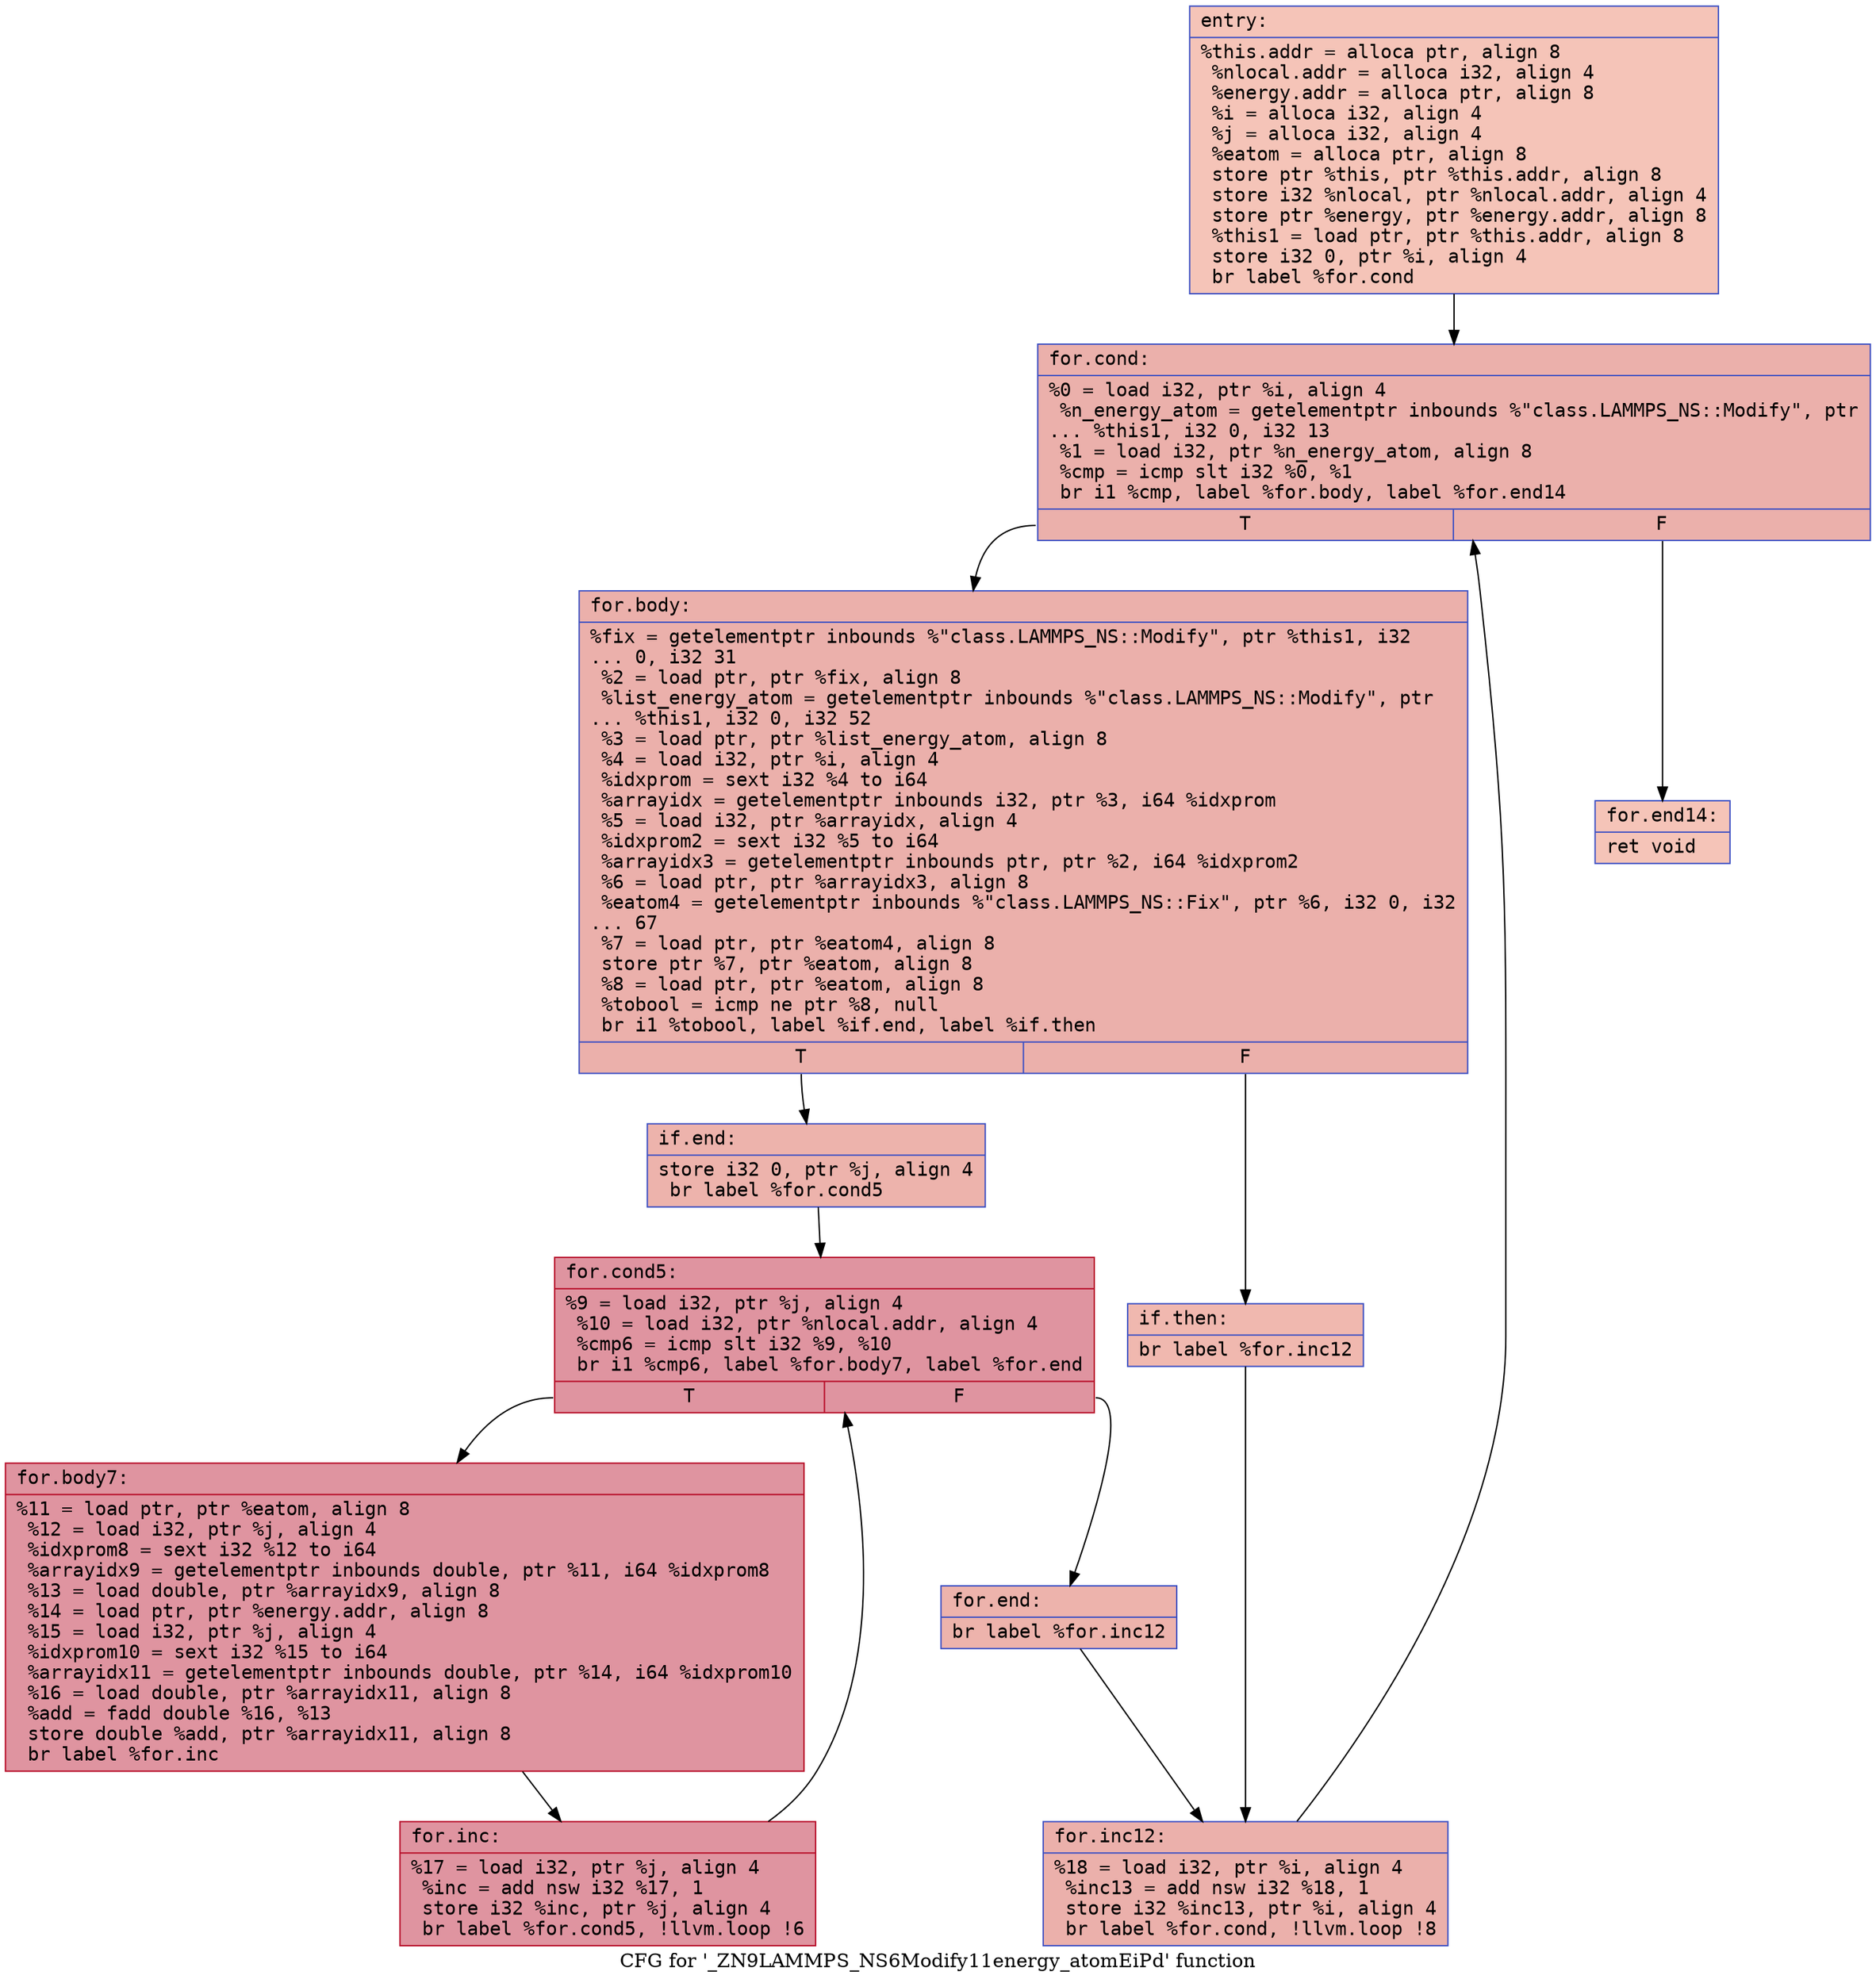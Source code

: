 digraph "CFG for '_ZN9LAMMPS_NS6Modify11energy_atomEiPd' function" {
	label="CFG for '_ZN9LAMMPS_NS6Modify11energy_atomEiPd' function";

	Node0x561f162d5540 [shape=record,color="#3d50c3ff", style=filled, fillcolor="#e97a5f70" fontname="Courier",label="{entry:\l|  %this.addr = alloca ptr, align 8\l  %nlocal.addr = alloca i32, align 4\l  %energy.addr = alloca ptr, align 8\l  %i = alloca i32, align 4\l  %j = alloca i32, align 4\l  %eatom = alloca ptr, align 8\l  store ptr %this, ptr %this.addr, align 8\l  store i32 %nlocal, ptr %nlocal.addr, align 4\l  store ptr %energy, ptr %energy.addr, align 8\l  %this1 = load ptr, ptr %this.addr, align 8\l  store i32 0, ptr %i, align 4\l  br label %for.cond\l}"];
	Node0x561f162d5540 -> Node0x561f162d5bc0[tooltip="entry -> for.cond\nProbability 100.00%" ];
	Node0x561f162d5bc0 [shape=record,color="#3d50c3ff", style=filled, fillcolor="#d24b4070" fontname="Courier",label="{for.cond:\l|  %0 = load i32, ptr %i, align 4\l  %n_energy_atom = getelementptr inbounds %\"class.LAMMPS_NS::Modify\", ptr\l... %this1, i32 0, i32 13\l  %1 = load i32, ptr %n_energy_atom, align 8\l  %cmp = icmp slt i32 %0, %1\l  br i1 %cmp, label %for.body, label %for.end14\l|{<s0>T|<s1>F}}"];
	Node0x561f162d5bc0:s0 -> Node0x561f162d6050[tooltip="for.cond -> for.body\nProbability 96.88%" ];
	Node0x561f162d5bc0:s1 -> Node0x561f162d60a0[tooltip="for.cond -> for.end14\nProbability 3.12%" ];
	Node0x561f162d6050 [shape=record,color="#3d50c3ff", style=filled, fillcolor="#d24b4070" fontname="Courier",label="{for.body:\l|  %fix = getelementptr inbounds %\"class.LAMMPS_NS::Modify\", ptr %this1, i32\l... 0, i32 31\l  %2 = load ptr, ptr %fix, align 8\l  %list_energy_atom = getelementptr inbounds %\"class.LAMMPS_NS::Modify\", ptr\l... %this1, i32 0, i32 52\l  %3 = load ptr, ptr %list_energy_atom, align 8\l  %4 = load i32, ptr %i, align 4\l  %idxprom = sext i32 %4 to i64\l  %arrayidx = getelementptr inbounds i32, ptr %3, i64 %idxprom\l  %5 = load i32, ptr %arrayidx, align 4\l  %idxprom2 = sext i32 %5 to i64\l  %arrayidx3 = getelementptr inbounds ptr, ptr %2, i64 %idxprom2\l  %6 = load ptr, ptr %arrayidx3, align 8\l  %eatom4 = getelementptr inbounds %\"class.LAMMPS_NS::Fix\", ptr %6, i32 0, i32\l... 67\l  %7 = load ptr, ptr %eatom4, align 8\l  store ptr %7, ptr %eatom, align 8\l  %8 = load ptr, ptr %eatom, align 8\l  %tobool = icmp ne ptr %8, null\l  br i1 %tobool, label %if.end, label %if.then\l|{<s0>T|<s1>F}}"];
	Node0x561f162d6050:s0 -> Node0x561f162d6c50[tooltip="for.body -> if.end\nProbability 62.50%" ];
	Node0x561f162d6050:s1 -> Node0x561f162d5e20[tooltip="for.body -> if.then\nProbability 37.50%" ];
	Node0x561f162d5e20 [shape=record,color="#3d50c3ff", style=filled, fillcolor="#dc5d4a70" fontname="Courier",label="{if.then:\l|  br label %for.inc12\l}"];
	Node0x561f162d5e20 -> Node0x561f162d5f40[tooltip="if.then -> for.inc12\nProbability 100.00%" ];
	Node0x561f162d6c50 [shape=record,color="#3d50c3ff", style=filled, fillcolor="#d6524470" fontname="Courier",label="{if.end:\l|  store i32 0, ptr %j, align 4\l  br label %for.cond5\l}"];
	Node0x561f162d6c50 -> Node0x561f162d70f0[tooltip="if.end -> for.cond5\nProbability 100.00%" ];
	Node0x561f162d70f0 [shape=record,color="#b70d28ff", style=filled, fillcolor="#b70d2870" fontname="Courier",label="{for.cond5:\l|  %9 = load i32, ptr %j, align 4\l  %10 = load i32, ptr %nlocal.addr, align 4\l  %cmp6 = icmp slt i32 %9, %10\l  br i1 %cmp6, label %for.body7, label %for.end\l|{<s0>T|<s1>F}}"];
	Node0x561f162d70f0:s0 -> Node0x561f162d7360[tooltip="for.cond5 -> for.body7\nProbability 96.88%" ];
	Node0x561f162d70f0:s1 -> Node0x561f162d73e0[tooltip="for.cond5 -> for.end\nProbability 3.12%" ];
	Node0x561f162d7360 [shape=record,color="#b70d28ff", style=filled, fillcolor="#b70d2870" fontname="Courier",label="{for.body7:\l|  %11 = load ptr, ptr %eatom, align 8\l  %12 = load i32, ptr %j, align 4\l  %idxprom8 = sext i32 %12 to i64\l  %arrayidx9 = getelementptr inbounds double, ptr %11, i64 %idxprom8\l  %13 = load double, ptr %arrayidx9, align 8\l  %14 = load ptr, ptr %energy.addr, align 8\l  %15 = load i32, ptr %j, align 4\l  %idxprom10 = sext i32 %15 to i64\l  %arrayidx11 = getelementptr inbounds double, ptr %14, i64 %idxprom10\l  %16 = load double, ptr %arrayidx11, align 8\l  %add = fadd double %16, %13\l  store double %add, ptr %arrayidx11, align 8\l  br label %for.inc\l}"];
	Node0x561f162d7360 -> Node0x561f162d7c30[tooltip="for.body7 -> for.inc\nProbability 100.00%" ];
	Node0x561f162d7c30 [shape=record,color="#b70d28ff", style=filled, fillcolor="#b70d2870" fontname="Courier",label="{for.inc:\l|  %17 = load i32, ptr %j, align 4\l  %inc = add nsw i32 %17, 1\l  store i32 %inc, ptr %j, align 4\l  br label %for.cond5, !llvm.loop !6\l}"];
	Node0x561f162d7c30 -> Node0x561f162d70f0[tooltip="for.inc -> for.cond5\nProbability 100.00%" ];
	Node0x561f162d73e0 [shape=record,color="#3d50c3ff", style=filled, fillcolor="#d6524470" fontname="Courier",label="{for.end:\l|  br label %for.inc12\l}"];
	Node0x561f162d73e0 -> Node0x561f162d5f40[tooltip="for.end -> for.inc12\nProbability 100.00%" ];
	Node0x561f162d5f40 [shape=record,color="#3d50c3ff", style=filled, fillcolor="#d24b4070" fontname="Courier",label="{for.inc12:\l|  %18 = load i32, ptr %i, align 4\l  %inc13 = add nsw i32 %18, 1\l  store i32 %inc13, ptr %i, align 4\l  br label %for.cond, !llvm.loop !8\l}"];
	Node0x561f162d5f40 -> Node0x561f162d5bc0[tooltip="for.inc12 -> for.cond\nProbability 100.00%" ];
	Node0x561f162d60a0 [shape=record,color="#3d50c3ff", style=filled, fillcolor="#e97a5f70" fontname="Courier",label="{for.end14:\l|  ret void\l}"];
}
